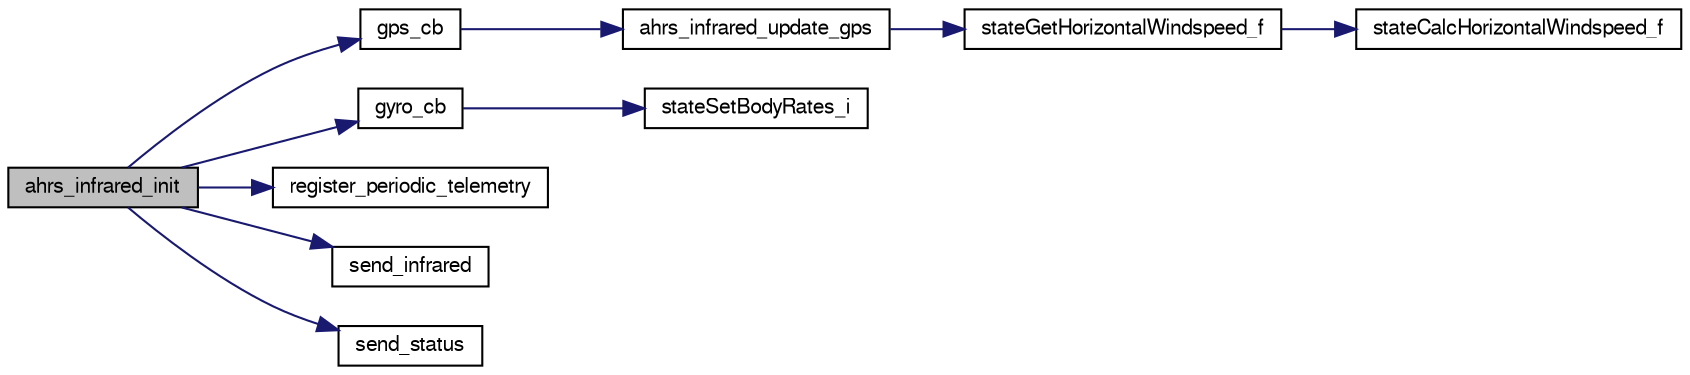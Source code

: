 digraph "ahrs_infrared_init"
{
  edge [fontname="FreeSans",fontsize="10",labelfontname="FreeSans",labelfontsize="10"];
  node [fontname="FreeSans",fontsize="10",shape=record];
  rankdir="LR";
  Node1 [label="ahrs_infrared_init",height=0.2,width=0.4,color="black", fillcolor="grey75", style="filled", fontcolor="black"];
  Node1 -> Node2 [color="midnightblue",fontsize="10",style="solid",fontname="FreeSans"];
  Node2 [label="gps_cb",height=0.2,width=0.4,color="black", fillcolor="white", style="filled",URL="$ahrs__infrared_8c.html#a1c1656ce80fe1f1ad49fea691164dbf8"];
  Node2 -> Node3 [color="midnightblue",fontsize="10",style="solid",fontname="FreeSans"];
  Node3 [label="ahrs_infrared_update_gps",height=0.2,width=0.4,color="black", fillcolor="white", style="filled",URL="$ahrs__infrared_8c.html#aa49d06aa3090646c1f06617ab9640f36"];
  Node3 -> Node4 [color="midnightblue",fontsize="10",style="solid",fontname="FreeSans"];
  Node4 [label="stateGetHorizontalWindspeed_f",height=0.2,width=0.4,color="black", fillcolor="white", style="filled",URL="$group__state__wind__airspeed.html#gafca4742430c7c68d21649b89096dde8a",tooltip="Get horizontal windspeed (float). "];
  Node4 -> Node5 [color="midnightblue",fontsize="10",style="solid",fontname="FreeSans"];
  Node5 [label="stateCalcHorizontalWindspeed_f",height=0.2,width=0.4,color="black", fillcolor="white", style="filled",URL="$group__state__wind__airspeed.html#gac9957602767f1a6c2a00c97e999ce48c"];
  Node1 -> Node6 [color="midnightblue",fontsize="10",style="solid",fontname="FreeSans"];
  Node6 [label="gyro_cb",height=0.2,width=0.4,color="black", fillcolor="white", style="filled",URL="$ahrs__infrared_8c.html#a47e1ea35fdb43af72537c6c9f38b889d"];
  Node6 -> Node7 [color="midnightblue",fontsize="10",style="solid",fontname="FreeSans"];
  Node7 [label="stateSetBodyRates_i",height=0.2,width=0.4,color="black", fillcolor="white", style="filled",URL="$group__state__rate.html#gaf71de3d472804c112ddea1bbd3571014",tooltip="Set vehicle body angular rate (int). "];
  Node1 -> Node8 [color="midnightblue",fontsize="10",style="solid",fontname="FreeSans"];
  Node8 [label="register_periodic_telemetry",height=0.2,width=0.4,color="black", fillcolor="white", style="filled",URL="$telemetry_8c.html#a8b8cf43739f06c54d16370c141b541a0",tooltip="Register a telemetry callback function. "];
  Node1 -> Node9 [color="midnightblue",fontsize="10",style="solid",fontname="FreeSans"];
  Node9 [label="send_infrared",height=0.2,width=0.4,color="black", fillcolor="white", style="filled",URL="$ahrs__infrared_8c.html#a067b6cf28e9b9e3224044e268c931518"];
  Node1 -> Node10 [color="midnightblue",fontsize="10",style="solid",fontname="FreeSans"];
  Node10 [label="send_status",height=0.2,width=0.4,color="black", fillcolor="white", style="filled",URL="$ahrs__infrared_8c.html#a261bd78437dcd415525d72019aac4a89"];
}
